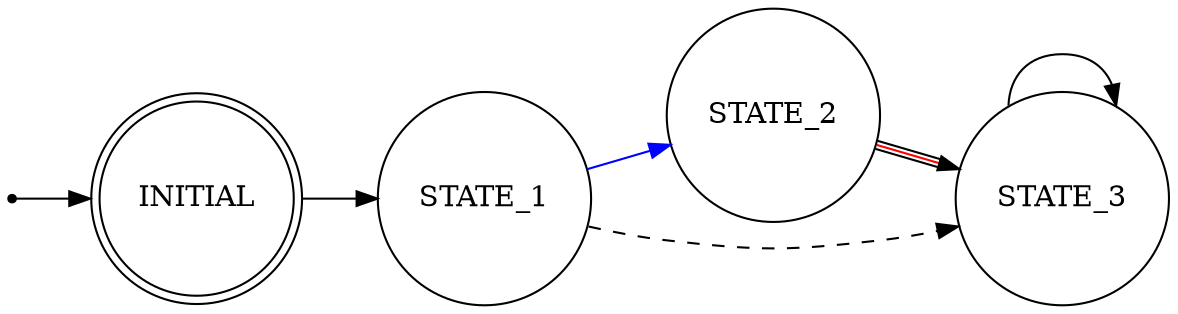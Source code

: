 digraph example09 {
    rankdir=LR;

    node [shape=point] START;
    node [shape=doublecircle] INITIAL;
    node [shape=circle];

    START -> INITIAL;

    INITIAL -> STATE_1;
    STATE_1 -> STATE_2 [color=blue];
    STATE_1 -> STATE_3 [style=dashed];
    // quotes necessary when specifying multiple colors.
    STATE_2 -> STATE_3 [color="black:red:black"];
    STATE_3 -> STATE_3;
}
